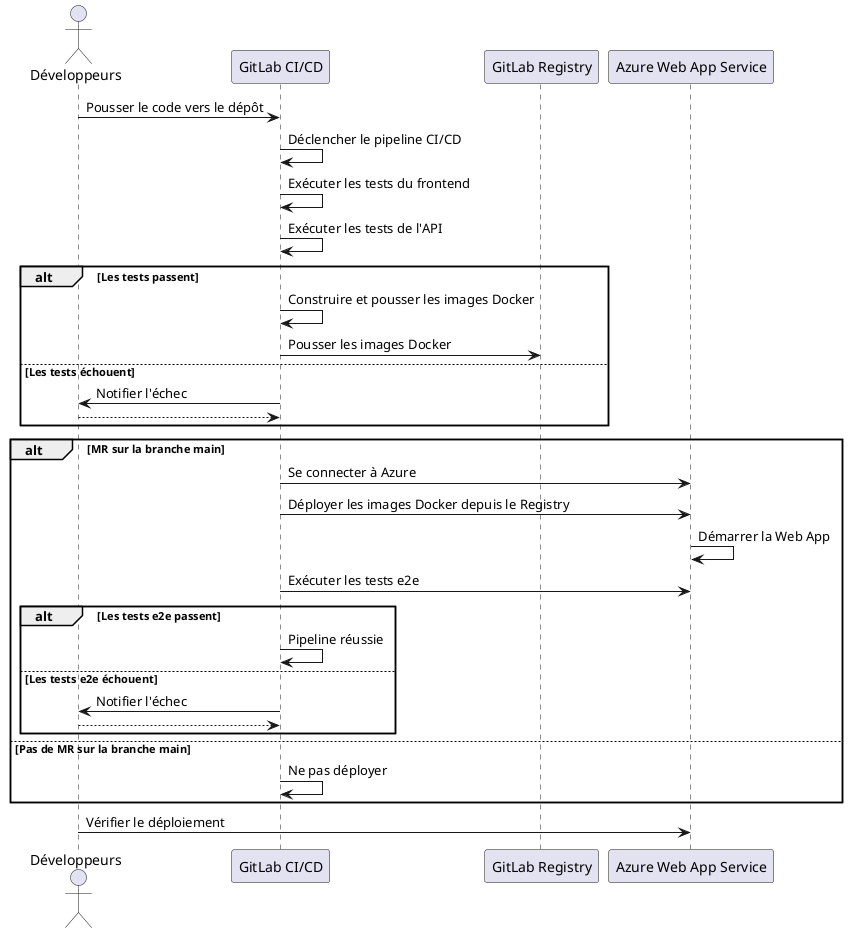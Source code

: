 @startuml
actor Développeurs
participant "GitLab CI/CD" as GitLab
participant "GitLab Registry" as Registry
participant "Azure Web App Service" as Azure

Développeurs -> GitLab: Pousser le code vers le dépôt
GitLab -> GitLab: Déclencher le pipeline CI/CD

GitLab -> GitLab: Exécuter les tests du frontend
GitLab -> GitLab: Exécuter les tests de l'API
alt Les tests passent
    GitLab -> GitLab: Construire et pousser les images Docker
    GitLab -> Registry: Pousser les images Docker
else Les tests échouent
    GitLab -> Développeurs: Notifier l'échec
    return
end

alt MR sur la branche main
    GitLab -> Azure: Se connecter à Azure
    GitLab -> Azure: Déployer les images Docker depuis le Registry
    Azure -> Azure: Démarrer la Web App

    GitLab -> Azure: Exécuter les tests e2e
    alt Les tests e2e passent
        GitLab -> GitLab: Pipeline réussie
    else Les tests e2e échouent
        GitLab -> Développeurs: Notifier l'échec
        return
    end
else Pas de MR sur la branche main
    GitLab -> GitLab: Ne pas déployer
end

Développeurs -> Azure: Vérifier le déploiement
@enduml